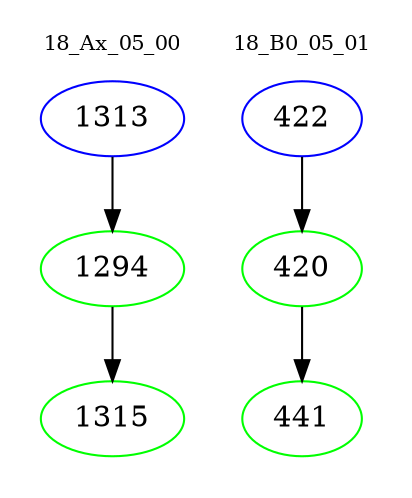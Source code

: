 digraph{
subgraph cluster_0 {
color = white
label = "18_Ax_05_00";
fontsize=10;
T0_1313 [label="1313", color="blue"]
T0_1313 -> T0_1294 [color="black"]
T0_1294 [label="1294", color="green"]
T0_1294 -> T0_1315 [color="black"]
T0_1315 [label="1315", color="green"]
}
subgraph cluster_1 {
color = white
label = "18_B0_05_01";
fontsize=10;
T1_422 [label="422", color="blue"]
T1_422 -> T1_420 [color="black"]
T1_420 [label="420", color="green"]
T1_420 -> T1_441 [color="black"]
T1_441 [label="441", color="green"]
}
}
